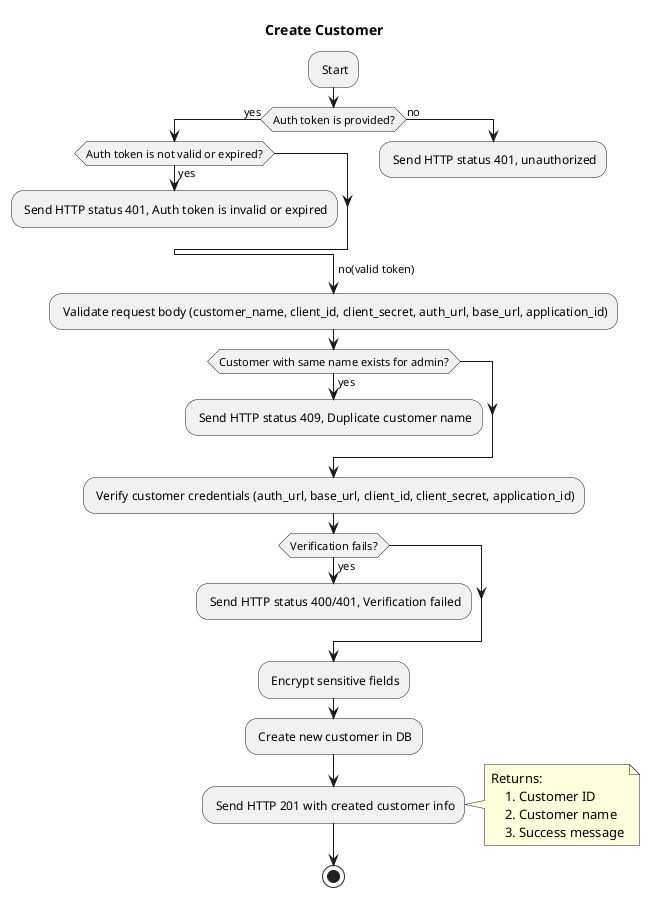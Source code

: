 @startuml Create Customer
title Create Customer

: Start;
if (Auth token is provided?) then (yes)
    if (Auth token is not valid or expired?) then (yes)
        : Send HTTP status 401, Auth token is invalid or expired;
        kill
    endif
else (no)
    : Send HTTP status 401, unauthorized;
    kill
endif
->no(valid token);
: Validate request body (customer_name, client_id, client_secret, auth_url, base_url, application_id);
if (Customer with same name exists for admin?) then (yes)
    : Send HTTP status 409, Duplicate customer name;
    kill
endif
: Verify customer credentials (auth_url, base_url, client_id, client_secret, application_id);
if (Verification fails?) then (yes)
    : Send HTTP status 400/401, Verification failed;
    kill
endif
: Encrypt sensitive fields;
: Create new customer in DB;
: Send HTTP 201 with created customer info;
note right
    Returns:
        1. Customer ID
        2. Customer name
        3. Success message
end note
stop
@enduml
